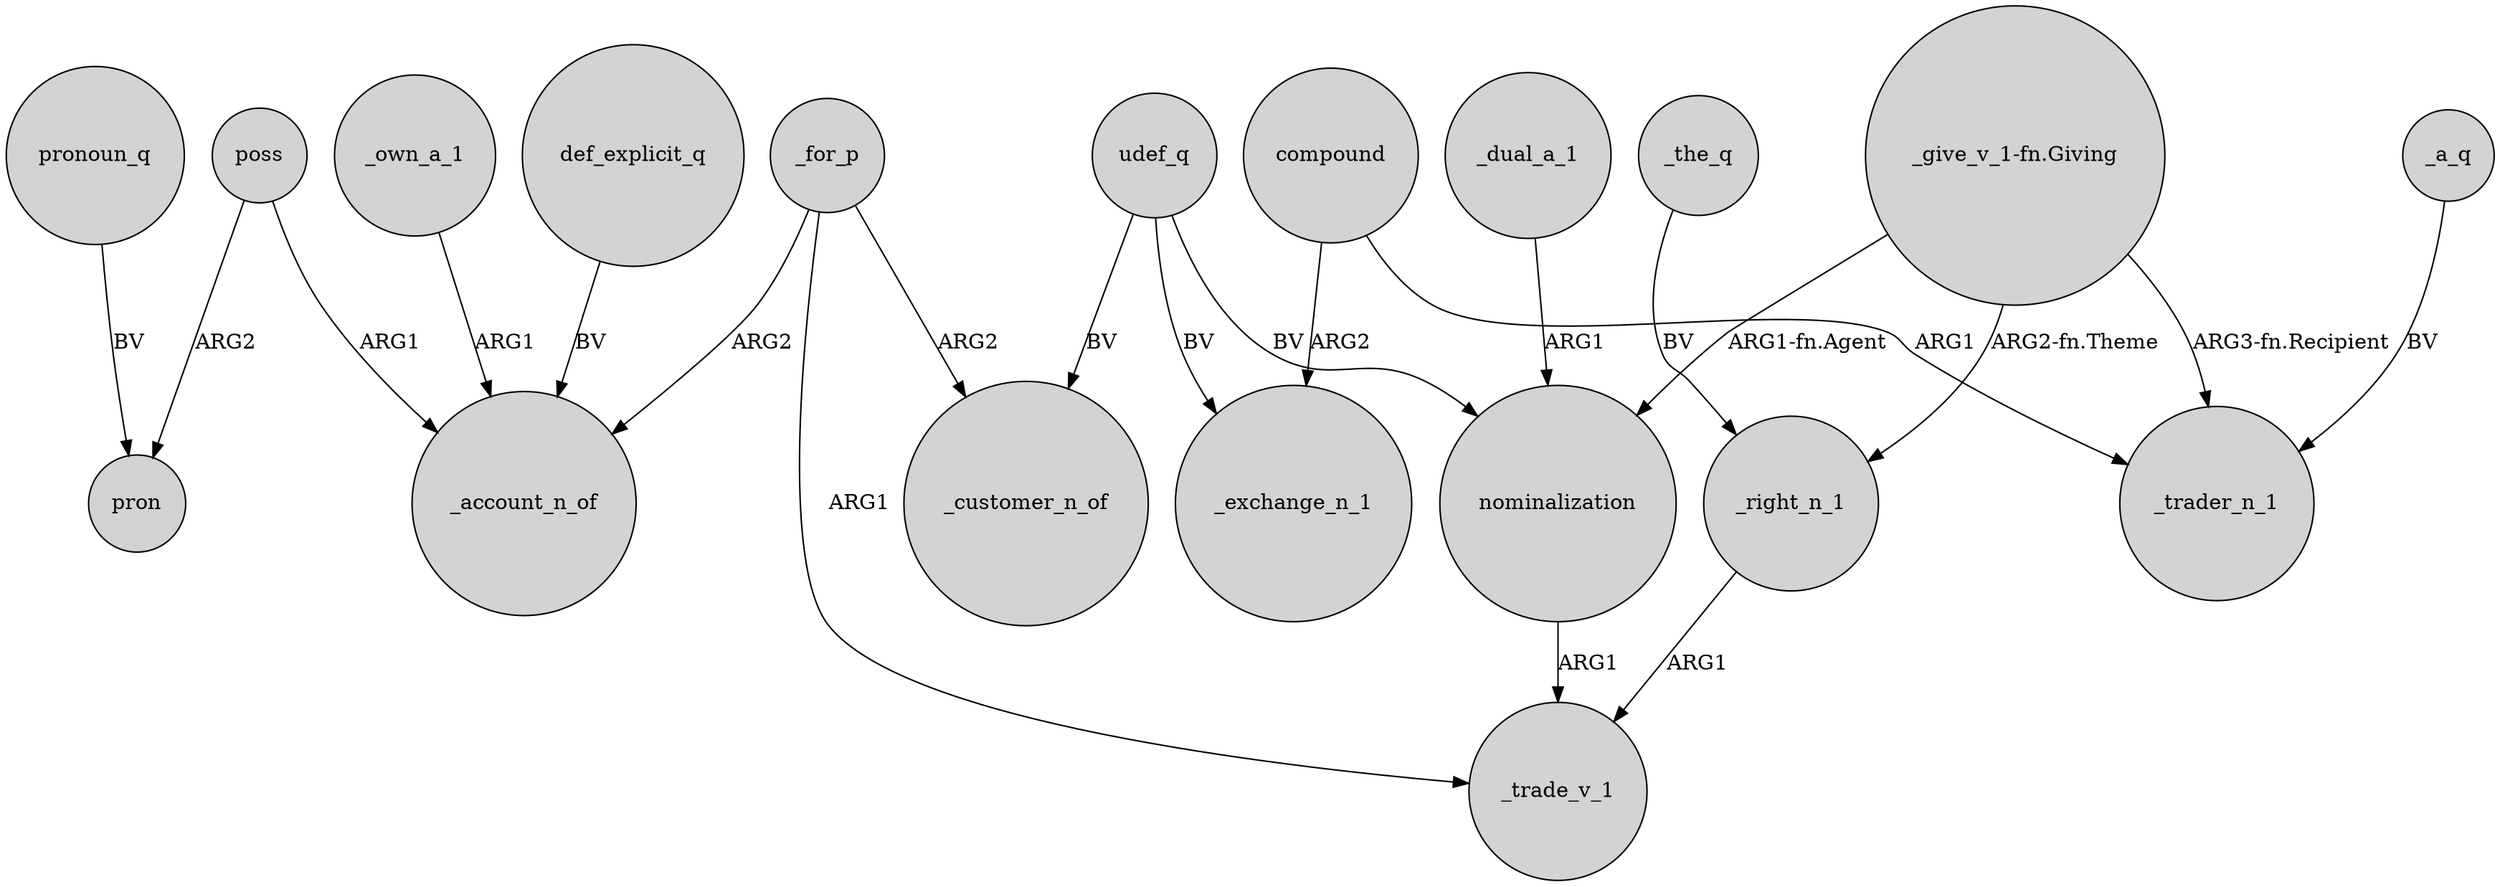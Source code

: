 digraph {
	node [shape=circle style=filled]
	_own_a_1 -> _account_n_of [label=ARG1]
	poss -> pron [label=ARG2]
	_for_p -> _customer_n_of [label=ARG2]
	_for_p -> _account_n_of [label=ARG2]
	"_give_v_1-fn.Giving" -> nominalization [label="ARG1-fn.Agent"]
	_right_n_1 -> _trade_v_1 [label=ARG1]
	nominalization -> _trade_v_1 [label=ARG1]
	compound -> _exchange_n_1 [label=ARG2]
	compound -> _trader_n_1 [label=ARG1]
	"_give_v_1-fn.Giving" -> _right_n_1 [label="ARG2-fn.Theme"]
	"_give_v_1-fn.Giving" -> _trader_n_1 [label="ARG3-fn.Recipient"]
	poss -> _account_n_of [label=ARG1]
	pronoun_q -> pron [label=BV]
	_for_p -> _trade_v_1 [label=ARG1]
	def_explicit_q -> _account_n_of [label=BV]
	_a_q -> _trader_n_1 [label=BV]
	udef_q -> _customer_n_of [label=BV]
	udef_q -> nominalization [label=BV]
	_the_q -> _right_n_1 [label=BV]
	_dual_a_1 -> nominalization [label=ARG1]
	udef_q -> _exchange_n_1 [label=BV]
}
